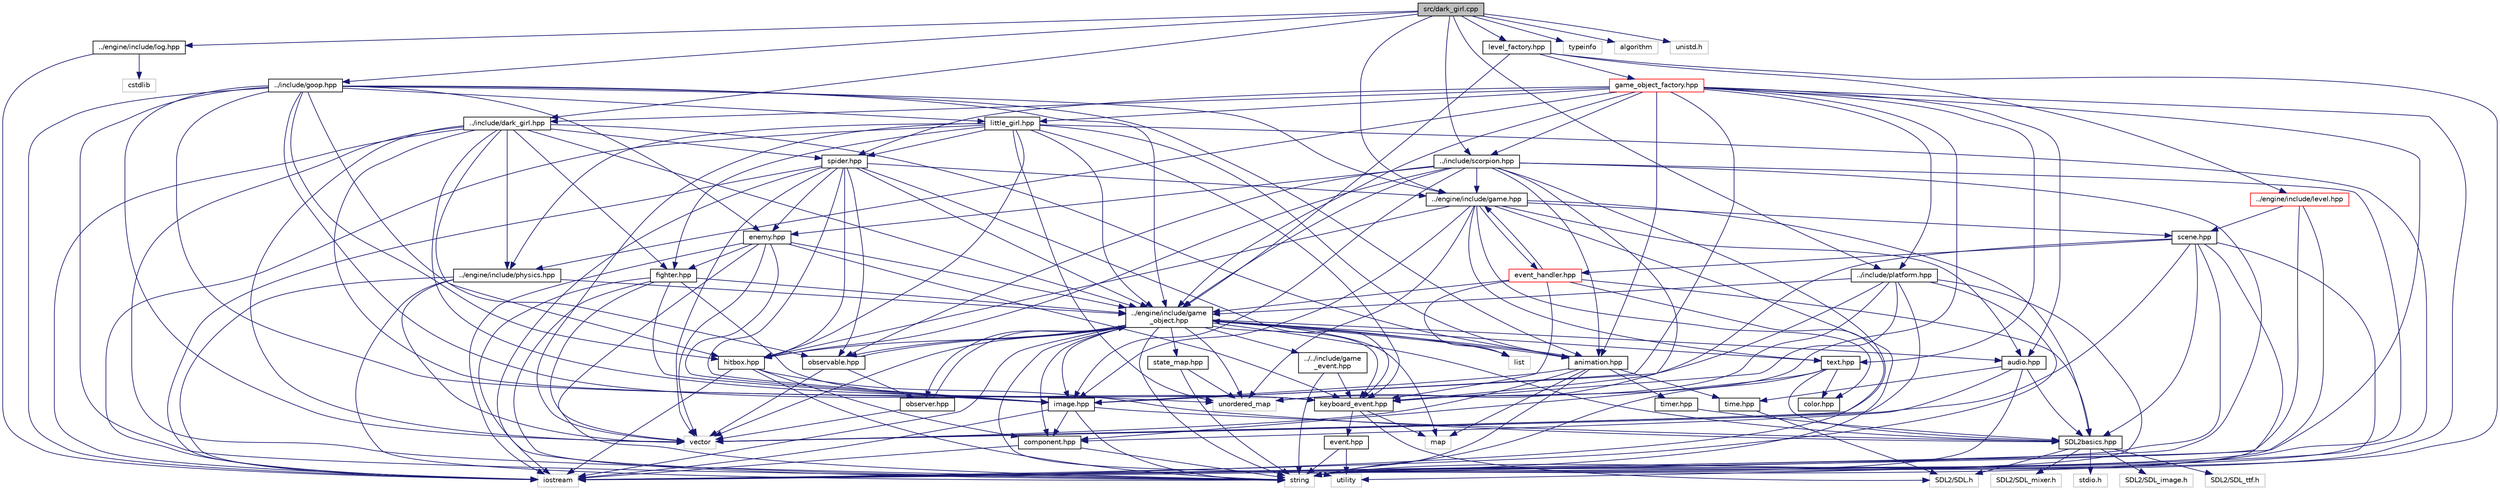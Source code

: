 digraph "src/dark_girl.cpp"
{
  edge [fontname="Helvetica",fontsize="10",labelfontname="Helvetica",labelfontsize="10"];
  node [fontname="Helvetica",fontsize="10",shape=record];
  Node1 [label="src/dark_girl.cpp",height=0.2,width=0.4,color="black", fillcolor="grey75", style="filled", fontcolor="black"];
  Node1 -> Node2 [color="midnightblue",fontsize="10",style="solid"];
  Node2 [label="../include/dark_girl.hpp",height=0.2,width=0.4,color="black", fillcolor="white", style="filled",URL="$dark__girl_8hpp.html",tooltip="Purpose: Contains dark girl methods and attributes. "];
  Node2 -> Node3 [color="midnightblue",fontsize="10",style="solid"];
  Node3 [label="../engine/include/game\l_object.hpp",height=0.2,width=0.4,color="black", fillcolor="white", style="filled",URL="$game__object_8hpp.html",tooltip="Contains methods to game_object class&#39; management. This methods can control the entire game object..."];
  Node3 -> Node4 [color="midnightblue",fontsize="10",style="solid"];
  Node4 [label="iostream",height=0.2,width=0.4,color="grey75", fillcolor="white", style="filled"];
  Node3 -> Node5 [color="midnightblue",fontsize="10",style="solid"];
  Node5 [label="map",height=0.2,width=0.4,color="grey75", fillcolor="white", style="filled"];
  Node3 -> Node6 [color="midnightblue",fontsize="10",style="solid"];
  Node6 [label="unordered_map",height=0.2,width=0.4,color="grey75", fillcolor="white", style="filled"];
  Node3 -> Node7 [color="midnightblue",fontsize="10",style="solid"];
  Node7 [label="vector",height=0.2,width=0.4,color="grey75", fillcolor="white", style="filled"];
  Node3 -> Node8 [color="midnightblue",fontsize="10",style="solid"];
  Node8 [label="list",height=0.2,width=0.4,color="grey75", fillcolor="white", style="filled"];
  Node3 -> Node9 [color="midnightblue",fontsize="10",style="solid"];
  Node9 [label="string",height=0.2,width=0.4,color="grey75", fillcolor="white", style="filled"];
  Node3 -> Node10 [color="midnightblue",fontsize="10",style="solid"];
  Node10 [label="utility",height=0.2,width=0.4,color="grey75", fillcolor="white", style="filled"];
  Node3 -> Node11 [color="midnightblue",fontsize="10",style="solid"];
  Node11 [label="SDL2basics.hpp",height=0.2,width=0.4,color="black", fillcolor="white", style="filled",URL="$_s_d_l2basics_8hpp_source.html"];
  Node11 -> Node12 [color="midnightblue",fontsize="10",style="solid"];
  Node12 [label="stdio.h",height=0.2,width=0.4,color="grey75", fillcolor="white", style="filled"];
  Node11 -> Node13 [color="midnightblue",fontsize="10",style="solid"];
  Node13 [label="SDL2/SDL.h",height=0.2,width=0.4,color="grey75", fillcolor="white", style="filled"];
  Node11 -> Node14 [color="midnightblue",fontsize="10",style="solid"];
  Node14 [label="SDL2/SDL_image.h",height=0.2,width=0.4,color="grey75", fillcolor="white", style="filled"];
  Node11 -> Node15 [color="midnightblue",fontsize="10",style="solid"];
  Node15 [label="SDL2/SDL_ttf.h",height=0.2,width=0.4,color="grey75", fillcolor="white", style="filled"];
  Node11 -> Node16 [color="midnightblue",fontsize="10",style="solid"];
  Node16 [label="SDL2/SDL_mixer.h",height=0.2,width=0.4,color="grey75", fillcolor="white", style="filled"];
  Node3 -> Node17 [color="midnightblue",fontsize="10",style="solid"];
  Node17 [label="component.hpp",height=0.2,width=0.4,color="black", fillcolor="white", style="filled",URL="$component_8hpp.html",tooltip="Contains methods to component class&#39; management. This methods can control the entire component object..."];
  Node17 -> Node9 [color="midnightblue",fontsize="10",style="solid"];
  Node17 -> Node4 [color="midnightblue",fontsize="10",style="solid"];
  Node3 -> Node18 [color="midnightblue",fontsize="10",style="solid"];
  Node18 [label="image.hpp",height=0.2,width=0.4,color="black", fillcolor="white", style="filled",URL="$image_8hpp.html",tooltip="Purpose: Contains methods for managing game images. "];
  Node18 -> Node11 [color="midnightblue",fontsize="10",style="solid"];
  Node18 -> Node17 [color="midnightblue",fontsize="10",style="solid"];
  Node18 -> Node9 [color="midnightblue",fontsize="10",style="solid"];
  Node18 -> Node4 [color="midnightblue",fontsize="10",style="solid"];
  Node3 -> Node19 [color="midnightblue",fontsize="10",style="solid"];
  Node19 [label="text.hpp",height=0.2,width=0.4,color="black", fillcolor="white", style="filled",URL="$text_8hpp.html",tooltip="Purpose: Contains methods to game class&#39; management. "];
  Node19 -> Node11 [color="midnightblue",fontsize="10",style="solid"];
  Node19 -> Node17 [color="midnightblue",fontsize="10",style="solid"];
  Node19 -> Node20 [color="midnightblue",fontsize="10",style="solid"];
  Node20 [label="color.hpp",height=0.2,width=0.4,color="black", fillcolor="white", style="filled",URL="$color_8hpp_source.html"];
  Node19 -> Node9 [color="midnightblue",fontsize="10",style="solid"];
  Node3 -> Node21 [color="midnightblue",fontsize="10",style="solid"];
  Node21 [label="audio.hpp",height=0.2,width=0.4,color="black", fillcolor="white", style="filled",URL="$audio_8hpp.html",tooltip="Purpose: Contains attributes and methods for audio class. "];
  Node21 -> Node11 [color="midnightblue",fontsize="10",style="solid"];
  Node21 -> Node17 [color="midnightblue",fontsize="10",style="solid"];
  Node21 -> Node22 [color="midnightblue",fontsize="10",style="solid"];
  Node22 [label="time.hpp",height=0.2,width=0.4,color="black", fillcolor="white", style="filled",URL="$time_8hpp.html",tooltip="Purpose: Contains methods to time class&#39; management. "];
  Node22 -> Node13 [color="midnightblue",fontsize="10",style="solid"];
  Node21 -> Node9 [color="midnightblue",fontsize="10",style="solid"];
  Node3 -> Node23 [color="midnightblue",fontsize="10",style="solid"];
  Node23 [label="hitbox.hpp",height=0.2,width=0.4,color="black", fillcolor="white", style="filled",URL="$hitbox_8hpp.html",tooltip="Purpose: Contains classes to define methods management of the hitboxes. "];
  Node23 -> Node9 [color="midnightblue",fontsize="10",style="solid"];
  Node23 -> Node4 [color="midnightblue",fontsize="10",style="solid"];
  Node23 -> Node11 [color="midnightblue",fontsize="10",style="solid"];
  Node23 -> Node17 [color="midnightblue",fontsize="10",style="solid"];
  Node3 -> Node24 [color="midnightblue",fontsize="10",style="solid"];
  Node24 [label="keyboard_event.hpp",height=0.2,width=0.4,color="black", fillcolor="white", style="filled",URL="$keyboard__event_8hpp.html",tooltip="Purpose: Contains methods to game class&#39; management. "];
  Node24 -> Node25 [color="midnightblue",fontsize="10",style="solid"];
  Node25 [label="event.hpp",height=0.2,width=0.4,color="black", fillcolor="white", style="filled",URL="$event_8hpp_source.html"];
  Node25 -> Node9 [color="midnightblue",fontsize="10",style="solid"];
  Node25 -> Node10 [color="midnightblue",fontsize="10",style="solid"];
  Node24 -> Node13 [color="midnightblue",fontsize="10",style="solid"];
  Node24 -> Node5 [color="midnightblue",fontsize="10",style="solid"];
  Node3 -> Node26 [color="midnightblue",fontsize="10",style="solid"];
  Node26 [label="state_map.hpp",height=0.2,width=0.4,color="black", fillcolor="white", style="filled",URL="$state__map_8hpp.html",tooltip="Purpose: Contain a class to states method&#39;s management. "];
  Node26 -> Node9 [color="midnightblue",fontsize="10",style="solid"];
  Node26 -> Node6 [color="midnightblue",fontsize="10",style="solid"];
  Node3 -> Node27 [color="midnightblue",fontsize="10",style="solid"];
  Node27 [label="animation.hpp",height=0.2,width=0.4,color="black", fillcolor="white", style="filled",URL="$animation_8hpp.html",tooltip="Purpose: Contains classes to animation methods&#39; management. "];
  Node27 -> Node9 [color="midnightblue",fontsize="10",style="solid"];
  Node27 -> Node7 [color="midnightblue",fontsize="10",style="solid"];
  Node27 -> Node5 [color="midnightblue",fontsize="10",style="solid"];
  Node27 -> Node3 [color="midnightblue",fontsize="10",style="solid"];
  Node27 -> Node18 [color="midnightblue",fontsize="10",style="solid"];
  Node27 -> Node22 [color="midnightblue",fontsize="10",style="solid"];
  Node27 -> Node28 [color="midnightblue",fontsize="10",style="solid"];
  Node28 [label="timer.hpp",height=0.2,width=0.4,color="black", fillcolor="white", style="filled",URL="$timer_8hpp.html",tooltip="Purpose: Contains methods to timer&#39;s management. "];
  Node28 -> Node11 [color="midnightblue",fontsize="10",style="solid"];
  Node3 -> Node29 [color="midnightblue",fontsize="10",style="solid"];
  Node29 [label="observer.hpp",height=0.2,width=0.4,color="black", fillcolor="white", style="filled",URL="$observer_8hpp_source.html"];
  Node29 -> Node3 [color="midnightblue",fontsize="10",style="solid"];
  Node29 -> Node7 [color="midnightblue",fontsize="10",style="solid"];
  Node3 -> Node30 [color="midnightblue",fontsize="10",style="solid"];
  Node30 [label="observable.hpp",height=0.2,width=0.4,color="black", fillcolor="white", style="filled",URL="$observable_8hpp_source.html"];
  Node30 -> Node3 [color="midnightblue",fontsize="10",style="solid"];
  Node30 -> Node29 [color="midnightblue",fontsize="10",style="solid"];
  Node30 -> Node7 [color="midnightblue",fontsize="10",style="solid"];
  Node3 -> Node31 [color="midnightblue",fontsize="10",style="solid"];
  Node31 [label="../../include/game\l_event.hpp",height=0.2,width=0.4,color="black", fillcolor="white", style="filled",URL="$game__event_8hpp_source.html"];
  Node31 -> Node9 [color="midnightblue",fontsize="10",style="solid"];
  Node31 -> Node24 [color="midnightblue",fontsize="10",style="solid"];
  Node2 -> Node24 [color="midnightblue",fontsize="10",style="solid"];
  Node2 -> Node27 [color="midnightblue",fontsize="10",style="solid"];
  Node2 -> Node23 [color="midnightblue",fontsize="10",style="solid"];
  Node2 -> Node32 [color="midnightblue",fontsize="10",style="solid"];
  Node32 [label="../engine/include/physics.hpp",height=0.2,width=0.4,color="black", fillcolor="white", style="filled",URL="$physics_8hpp.html",tooltip="Purpose: Contains the Physics class declaration. "];
  Node32 -> Node4 [color="midnightblue",fontsize="10",style="solid"];
  Node32 -> Node9 [color="midnightblue",fontsize="10",style="solid"];
  Node32 -> Node7 [color="midnightblue",fontsize="10",style="solid"];
  Node32 -> Node3 [color="midnightblue",fontsize="10",style="solid"];
  Node2 -> Node33 [color="midnightblue",fontsize="10",style="solid"];
  Node33 [label="spider.hpp",height=0.2,width=0.4,color="black", fillcolor="white", style="filled",URL="$spider_8hpp.html",tooltip="Purpose: Contains methods to Spider&#39;s management. "];
  Node33 -> Node3 [color="midnightblue",fontsize="10",style="solid"];
  Node33 -> Node24 [color="midnightblue",fontsize="10",style="solid"];
  Node33 -> Node18 [color="midnightblue",fontsize="10",style="solid"];
  Node33 -> Node34 [color="midnightblue",fontsize="10",style="solid"];
  Node34 [label="../engine/include/game.hpp",height=0.2,width=0.4,color="black", fillcolor="white", style="filled",URL="$engine_2include_2game_8hpp_source.html"];
  Node34 -> Node11 [color="midnightblue",fontsize="10",style="solid"];
  Node34 -> Node9 [color="midnightblue",fontsize="10",style="solid"];
  Node34 -> Node6 [color="midnightblue",fontsize="10",style="solid"];
  Node34 -> Node18 [color="midnightblue",fontsize="10",style="solid"];
  Node34 -> Node21 [color="midnightblue",fontsize="10",style="solid"];
  Node34 -> Node19 [color="midnightblue",fontsize="10",style="solid"];
  Node34 -> Node35 [color="midnightblue",fontsize="10",style="solid"];
  Node35 [label="event_handler.hpp",height=0.2,width=0.4,color="red", fillcolor="white", style="filled",URL="$event__handler_8hpp_source.html"];
  Node35 -> Node4 [color="midnightblue",fontsize="10",style="solid"];
  Node35 -> Node11 [color="midnightblue",fontsize="10",style="solid"];
  Node35 -> Node8 [color="midnightblue",fontsize="10",style="solid"];
  Node35 -> Node24 [color="midnightblue",fontsize="10",style="solid"];
  Node35 -> Node3 [color="midnightblue",fontsize="10",style="solid"];
  Node35 -> Node34 [color="midnightblue",fontsize="10",style="solid"];
  Node34 -> Node36 [color="midnightblue",fontsize="10",style="solid"];
  Node36 [label="scene.hpp",height=0.2,width=0.4,color="black", fillcolor="white", style="filled",URL="$scene_8hpp.html",tooltip="Purpose: Contains the Scene class declaration. "];
  Node36 -> Node11 [color="midnightblue",fontsize="10",style="solid"];
  Node36 -> Node4 [color="midnightblue",fontsize="10",style="solid"];
  Node36 -> Node6 [color="midnightblue",fontsize="10",style="solid"];
  Node36 -> Node7 [color="midnightblue",fontsize="10",style="solid"];
  Node36 -> Node10 [color="midnightblue",fontsize="10",style="solid"];
  Node36 -> Node9 [color="midnightblue",fontsize="10",style="solid"];
  Node36 -> Node35 [color="midnightblue",fontsize="10",style="solid"];
  Node34 -> Node20 [color="midnightblue",fontsize="10",style="solid"];
  Node34 -> Node23 [color="midnightblue",fontsize="10",style="solid"];
  Node33 -> Node23 [color="midnightblue",fontsize="10",style="solid"];
  Node33 -> Node30 [color="midnightblue",fontsize="10",style="solid"];
  Node33 -> Node37 [color="midnightblue",fontsize="10",style="solid"];
  Node37 [label="enemy.hpp",height=0.2,width=0.4,color="black", fillcolor="white", style="filled",URL="$enemy_8hpp_source.html"];
  Node37 -> Node3 [color="midnightblue",fontsize="10",style="solid"];
  Node37 -> Node24 [color="midnightblue",fontsize="10",style="solid"];
  Node37 -> Node18 [color="midnightblue",fontsize="10",style="solid"];
  Node37 -> Node38 [color="midnightblue",fontsize="10",style="solid"];
  Node38 [label="fighter.hpp",height=0.2,width=0.4,color="black", fillcolor="white", style="filled",URL="$fighter_8hpp.html",tooltip="Purpose: Contains methods to game class&#39; management. "];
  Node38 -> Node3 [color="midnightblue",fontsize="10",style="solid"];
  Node38 -> Node24 [color="midnightblue",fontsize="10",style="solid"];
  Node38 -> Node18 [color="midnightblue",fontsize="10",style="solid"];
  Node38 -> Node4 [color="midnightblue",fontsize="10",style="solid"];
  Node38 -> Node7 [color="midnightblue",fontsize="10",style="solid"];
  Node38 -> Node9 [color="midnightblue",fontsize="10",style="solid"];
  Node37 -> Node4 [color="midnightblue",fontsize="10",style="solid"];
  Node37 -> Node7 [color="midnightblue",fontsize="10",style="solid"];
  Node37 -> Node9 [color="midnightblue",fontsize="10",style="solid"];
  Node33 -> Node4 [color="midnightblue",fontsize="10",style="solid"];
  Node33 -> Node7 [color="midnightblue",fontsize="10",style="solid"];
  Node33 -> Node9 [color="midnightblue",fontsize="10",style="solid"];
  Node2 -> Node38 [color="midnightblue",fontsize="10",style="solid"];
  Node2 -> Node4 [color="midnightblue",fontsize="10",style="solid"];
  Node2 -> Node7 [color="midnightblue",fontsize="10",style="solid"];
  Node2 -> Node9 [color="midnightblue",fontsize="10",style="solid"];
  Node2 -> Node6 [color="midnightblue",fontsize="10",style="solid"];
  Node1 -> Node39 [color="midnightblue",fontsize="10",style="solid"];
  Node39 [label="../include/platform.hpp",height=0.2,width=0.4,color="black", fillcolor="white", style="filled",URL="$platform_8hpp.html",tooltip="Purpose: Contains the attributes and methods for Platform class. "];
  Node39 -> Node3 [color="midnightblue",fontsize="10",style="solid"];
  Node39 -> Node24 [color="midnightblue",fontsize="10",style="solid"];
  Node39 -> Node18 [color="midnightblue",fontsize="10",style="solid"];
  Node39 -> Node4 [color="midnightblue",fontsize="10",style="solid"];
  Node39 -> Node7 [color="midnightblue",fontsize="10",style="solid"];
  Node39 -> Node9 [color="midnightblue",fontsize="10",style="solid"];
  Node39 -> Node6 [color="midnightblue",fontsize="10",style="solid"];
  Node1 -> Node40 [color="midnightblue",fontsize="10",style="solid"];
  Node40 [label="../include/scorpion.hpp",height=0.2,width=0.4,color="black", fillcolor="white", style="filled",URL="$scorpion_8hpp.html",tooltip="Purpose: Contains methods to Scorpion&#39;s management. "];
  Node40 -> Node3 [color="midnightblue",fontsize="10",style="solid"];
  Node40 -> Node24 [color="midnightblue",fontsize="10",style="solid"];
  Node40 -> Node18 [color="midnightblue",fontsize="10",style="solid"];
  Node40 -> Node34 [color="midnightblue",fontsize="10",style="solid"];
  Node40 -> Node23 [color="midnightblue",fontsize="10",style="solid"];
  Node40 -> Node30 [color="midnightblue",fontsize="10",style="solid"];
  Node40 -> Node27 [color="midnightblue",fontsize="10",style="solid"];
  Node40 -> Node37 [color="midnightblue",fontsize="10",style="solid"];
  Node40 -> Node4 [color="midnightblue",fontsize="10",style="solid"];
  Node40 -> Node7 [color="midnightblue",fontsize="10",style="solid"];
  Node40 -> Node9 [color="midnightblue",fontsize="10",style="solid"];
  Node1 -> Node41 [color="midnightblue",fontsize="10",style="solid"];
  Node41 [label="../include/goop.hpp",height=0.2,width=0.4,color="black", fillcolor="white", style="filled",URL="$goop_8hpp.html",tooltip="Purpose: Contains methods to game class&#39; management. "];
  Node41 -> Node3 [color="midnightblue",fontsize="10",style="solid"];
  Node41 -> Node24 [color="midnightblue",fontsize="10",style="solid"];
  Node41 -> Node18 [color="midnightblue",fontsize="10",style="solid"];
  Node41 -> Node34 [color="midnightblue",fontsize="10",style="solid"];
  Node41 -> Node23 [color="midnightblue",fontsize="10",style="solid"];
  Node41 -> Node30 [color="midnightblue",fontsize="10",style="solid"];
  Node41 -> Node27 [color="midnightblue",fontsize="10",style="solid"];
  Node41 -> Node37 [color="midnightblue",fontsize="10",style="solid"];
  Node41 -> Node42 [color="midnightblue",fontsize="10",style="solid"];
  Node42 [label="little_girl.hpp",height=0.2,width=0.4,color="black", fillcolor="white", style="filled",URL="$little__girl_8hpp.html",tooltip="Purpose: Contains methods to little_girl class&#39; management. "];
  Node42 -> Node3 [color="midnightblue",fontsize="10",style="solid"];
  Node42 -> Node24 [color="midnightblue",fontsize="10",style="solid"];
  Node42 -> Node27 [color="midnightblue",fontsize="10",style="solid"];
  Node42 -> Node23 [color="midnightblue",fontsize="10",style="solid"];
  Node42 -> Node32 [color="midnightblue",fontsize="10",style="solid"];
  Node42 -> Node33 [color="midnightblue",fontsize="10",style="solid"];
  Node42 -> Node38 [color="midnightblue",fontsize="10",style="solid"];
  Node42 -> Node4 [color="midnightblue",fontsize="10",style="solid"];
  Node42 -> Node7 [color="midnightblue",fontsize="10",style="solid"];
  Node42 -> Node9 [color="midnightblue",fontsize="10",style="solid"];
  Node42 -> Node6 [color="midnightblue",fontsize="10",style="solid"];
  Node41 -> Node4 [color="midnightblue",fontsize="10",style="solid"];
  Node41 -> Node7 [color="midnightblue",fontsize="10",style="solid"];
  Node41 -> Node9 [color="midnightblue",fontsize="10",style="solid"];
  Node1 -> Node34 [color="midnightblue",fontsize="10",style="solid"];
  Node1 -> Node43 [color="midnightblue",fontsize="10",style="solid"];
  Node43 [label="../engine/include/log.hpp",height=0.2,width=0.4,color="black", fillcolor="white", style="filled",URL="$log_8hpp_source.html"];
  Node43 -> Node4 [color="midnightblue",fontsize="10",style="solid"];
  Node43 -> Node44 [color="midnightblue",fontsize="10",style="solid"];
  Node44 [label="cstdlib",height=0.2,width=0.4,color="grey75", fillcolor="white", style="filled"];
  Node1 -> Node45 [color="midnightblue",fontsize="10",style="solid"];
  Node45 [label="level_factory.hpp",height=0.2,width=0.4,color="black", fillcolor="white", style="filled",URL="$level__factory_8hpp.html",tooltip="Purpose: Contains methods to game class&#39; management. "];
  Node45 -> Node46 [color="midnightblue",fontsize="10",style="solid"];
  Node46 [label="game_object_factory.hpp",height=0.2,width=0.4,color="red", fillcolor="white", style="filled",URL="$game__object__factory_8hpp.html",tooltip="Purpose: Contains the GameObjectFactory class declaration. "];
  Node46 -> Node3 [color="midnightblue",fontsize="10",style="solid"];
  Node46 -> Node21 [color="midnightblue",fontsize="10",style="solid"];
  Node46 -> Node18 [color="midnightblue",fontsize="10",style="solid"];
  Node46 -> Node19 [color="midnightblue",fontsize="10",style="solid"];
  Node46 -> Node27 [color="midnightblue",fontsize="10",style="solid"];
  Node46 -> Node32 [color="midnightblue",fontsize="10",style="solid"];
  Node46 -> Node24 [color="midnightblue",fontsize="10",style="solid"];
  Node46 -> Node39 [color="midnightblue",fontsize="10",style="solid"];
  Node46 -> Node42 [color="midnightblue",fontsize="10",style="solid"];
  Node46 -> Node40 [color="midnightblue",fontsize="10",style="solid"];
  Node46 -> Node33 [color="midnightblue",fontsize="10",style="solid"];
  Node46 -> Node2 [color="midnightblue",fontsize="10",style="solid"];
  Node46 -> Node4 [color="midnightblue",fontsize="10",style="solid"];
  Node46 -> Node9 [color="midnightblue",fontsize="10",style="solid"];
  Node45 -> Node47 [color="midnightblue",fontsize="10",style="solid"];
  Node47 [label="../engine/include/level.hpp",height=0.2,width=0.4,color="red", fillcolor="white", style="filled",URL="$level_8hpp.html",tooltip="Purpose: Contains level methods. "];
  Node47 -> Node4 [color="midnightblue",fontsize="10",style="solid"];
  Node47 -> Node9 [color="midnightblue",fontsize="10",style="solid"];
  Node47 -> Node36 [color="midnightblue",fontsize="10",style="solid"];
  Node45 -> Node3 [color="midnightblue",fontsize="10",style="solid"];
  Node45 -> Node9 [color="midnightblue",fontsize="10",style="solid"];
  Node1 -> Node48 [color="midnightblue",fontsize="10",style="solid"];
  Node48 [label="typeinfo",height=0.2,width=0.4,color="grey75", fillcolor="white", style="filled"];
  Node1 -> Node49 [color="midnightblue",fontsize="10",style="solid"];
  Node49 [label="algorithm",height=0.2,width=0.4,color="grey75", fillcolor="white", style="filled"];
  Node1 -> Node50 [color="midnightblue",fontsize="10",style="solid"];
  Node50 [label="unistd.h",height=0.2,width=0.4,color="grey75", fillcolor="white", style="filled"];
}
